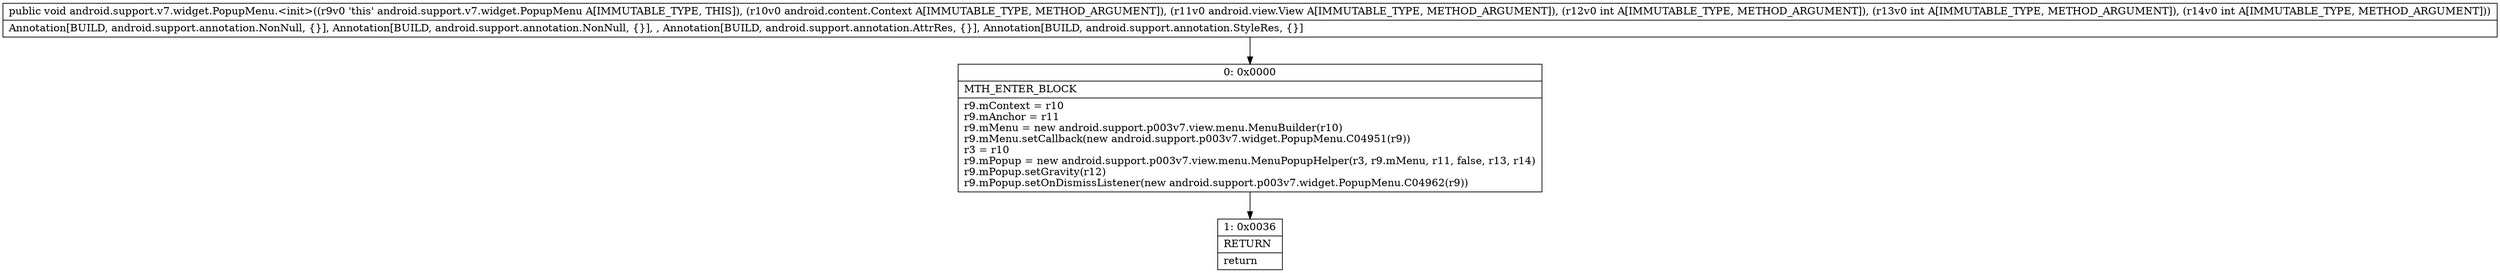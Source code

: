 digraph "CFG forandroid.support.v7.widget.PopupMenu.\<init\>(Landroid\/content\/Context;Landroid\/view\/View;III)V" {
Node_0 [shape=record,label="{0\:\ 0x0000|MTH_ENTER_BLOCK\l|r9.mContext = r10\lr9.mAnchor = r11\lr9.mMenu = new android.support.p003v7.view.menu.MenuBuilder(r10)\lr9.mMenu.setCallback(new android.support.p003v7.widget.PopupMenu.C04951(r9))\lr3 = r10\lr9.mPopup = new android.support.p003v7.view.menu.MenuPopupHelper(r3, r9.mMenu, r11, false, r13, r14)\lr9.mPopup.setGravity(r12)\lr9.mPopup.setOnDismissListener(new android.support.p003v7.widget.PopupMenu.C04962(r9))\l}"];
Node_1 [shape=record,label="{1\:\ 0x0036|RETURN\l|return\l}"];
MethodNode[shape=record,label="{public void android.support.v7.widget.PopupMenu.\<init\>((r9v0 'this' android.support.v7.widget.PopupMenu A[IMMUTABLE_TYPE, THIS]), (r10v0 android.content.Context A[IMMUTABLE_TYPE, METHOD_ARGUMENT]), (r11v0 android.view.View A[IMMUTABLE_TYPE, METHOD_ARGUMENT]), (r12v0 int A[IMMUTABLE_TYPE, METHOD_ARGUMENT]), (r13v0 int A[IMMUTABLE_TYPE, METHOD_ARGUMENT]), (r14v0 int A[IMMUTABLE_TYPE, METHOD_ARGUMENT]))  | Annotation[BUILD, android.support.annotation.NonNull, \{\}], Annotation[BUILD, android.support.annotation.NonNull, \{\}], , Annotation[BUILD, android.support.annotation.AttrRes, \{\}], Annotation[BUILD, android.support.annotation.StyleRes, \{\}]\l}"];
MethodNode -> Node_0;
Node_0 -> Node_1;
}

